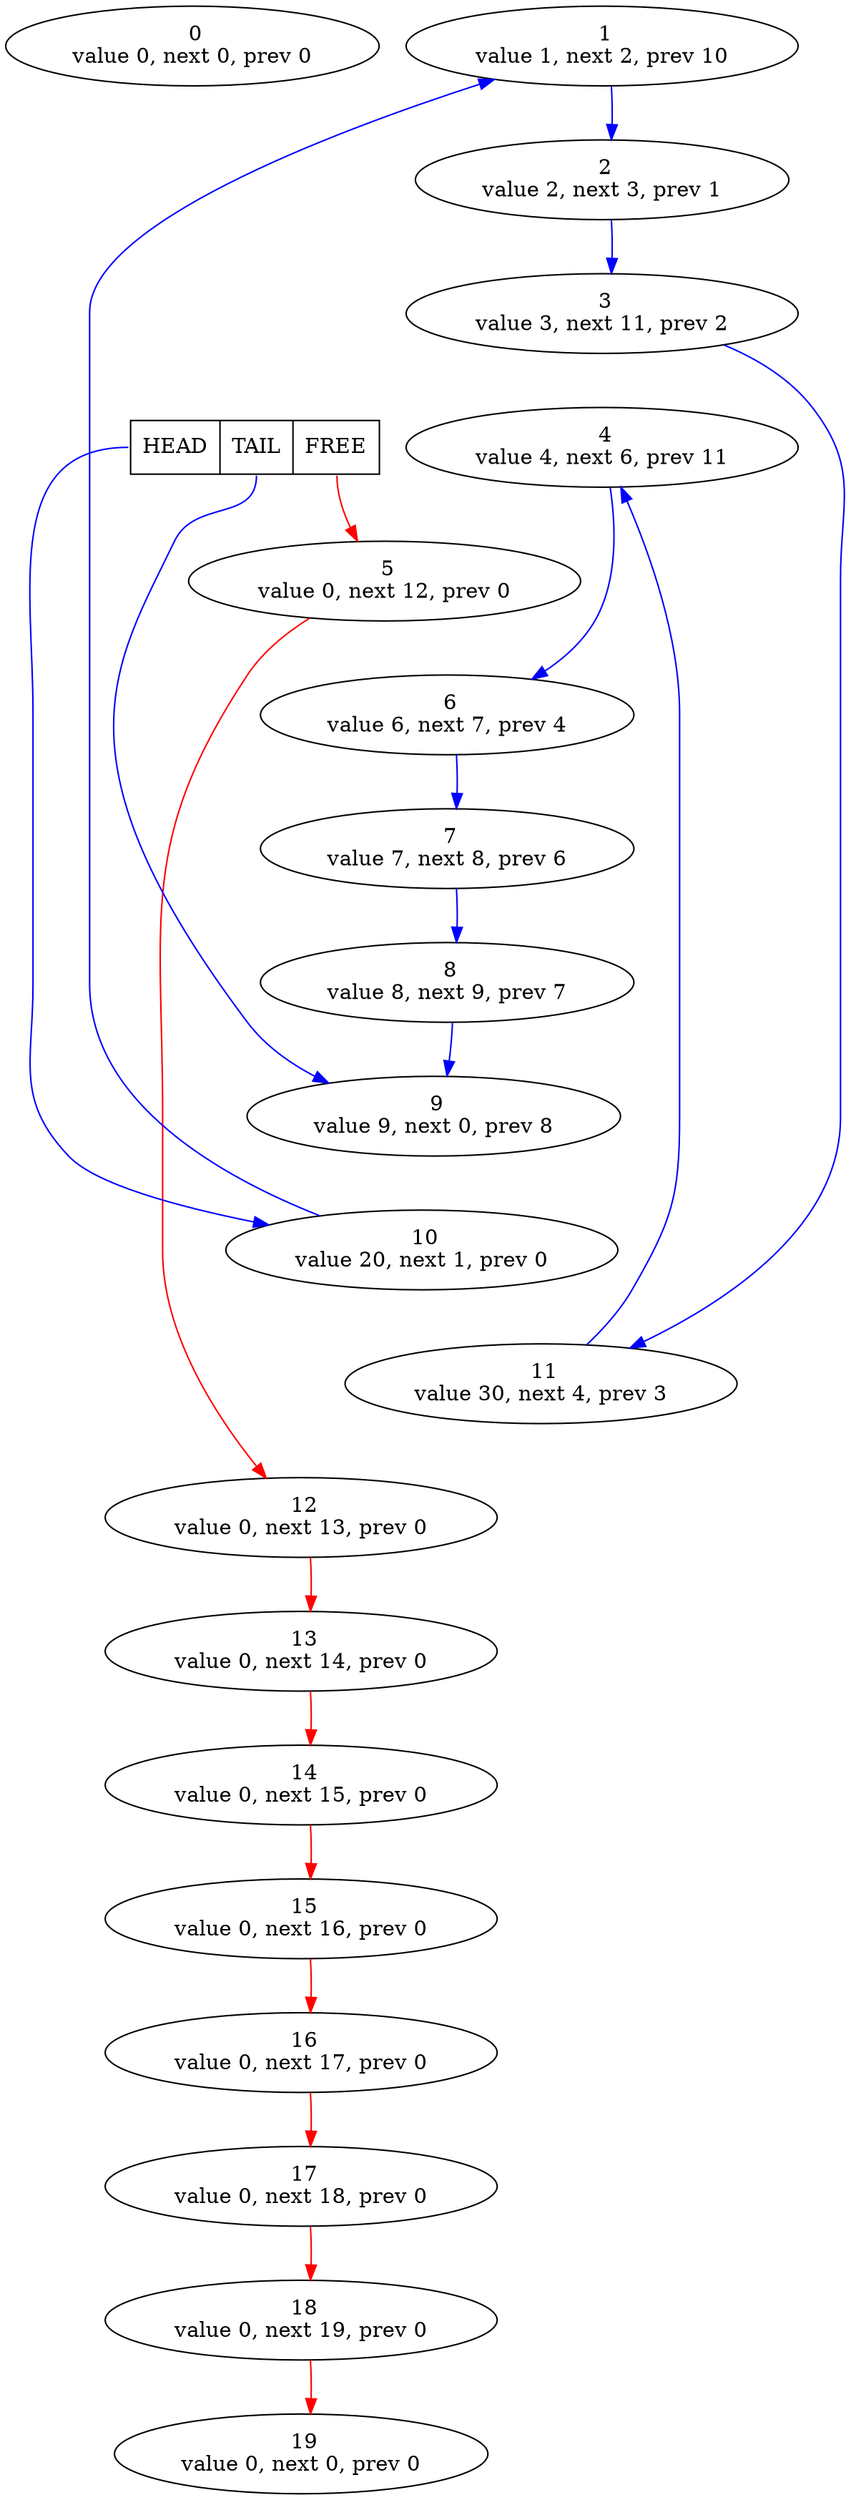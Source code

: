	digraph dump_graph{
	rankdir=HR;
	0 [shape = "ellipse", label = " 0\nvalue 0, next 0, prev 0"];
	1 [shape = "ellipse", label = " 1\nvalue 1, next 2, prev 10"];
	2 [shape = "ellipse", label = " 2\nvalue 2, next 3, prev 1"];
	1 -> 2[style=invis];
	3 [shape = "ellipse", label = " 3\nvalue 3, next 11, prev 2"];
	2 -> 3[style=invis];
	4 [shape = "ellipse", label = " 4\nvalue 4, next 6, prev 11"];
	3 -> 4[style=invis];
	5 [shape = "ellipse", label = " 5\nvalue 0, next 12, prev 0"];
	4 -> 5[style=invis];
	6 [shape = "ellipse", label = " 6\nvalue 6, next 7, prev 4"];
	5 -> 6[style=invis];
	7 [shape = "ellipse", label = " 7\nvalue 7, next 8, prev 6"];
	6 -> 7[style=invis];
	8 [shape = "ellipse", label = " 8\nvalue 8, next 9, prev 7"];
	7 -> 8[style=invis];
	9 [shape = "ellipse", label = " 9\nvalue 9, next 0, prev 8"];
	8 -> 9[style=invis];
	10 [shape = "ellipse", label = " 10\nvalue 20, next 1, prev 0"];
	9 -> 10[style=invis];
	11 [shape = "ellipse", label = " 11\nvalue 30, next 4, prev 3"];
	10 -> 11[style=invis];
	12 [shape = "ellipse", label = " 12\nvalue 0, next 13, prev 0"];
	11 -> 12[style=invis];
	13 [shape = "ellipse", label = " 13\nvalue 0, next 14, prev 0"];
	12 -> 13[style=invis];
	14 [shape = "ellipse", label = " 14\nvalue 0, next 15, prev 0"];
	13 -> 14[style=invis];
	15 [shape = "ellipse", label = " 15\nvalue 0, next 16, prev 0"];
	14 -> 15[style=invis];
	16 [shape = "ellipse", label = " 16\nvalue 0, next 17, prev 0"];
	15 -> 16[style=invis];
	17 [shape = "ellipse", label = " 17\nvalue 0, next 18, prev 0"];
	16 -> 17[style=invis];
	18 [shape = "ellipse", label = " 18\nvalue 0, next 19, prev 0"];
	17 -> 18[style=invis];
	19 [shape = "ellipse", label = " 19\nvalue 0, next 0, prev 0"];
	18 -> 19[style=invis];
	INFO [shape = record, label = " <hd> HEAD | <tl> TAIL | <fr> FREE"];
	INFO: <hd> -> 10 [color= "blue"];
	INFO: <tl> -> 9 [color= "blue"];
	INFO: <fr> -> 5 [color= "red"];
	10 -> 1 [color= "blue"];
	1 -> 2 [color= "blue"];
	2 -> 3 [color= "blue"];
	3 -> 11 [color= "blue"];
	11 -> 4 [color= "blue"];
	4 -> 6 [color= "blue"];
	6 -> 7 [color= "blue"];
	7 -> 8 [color= "blue"];
	8 -> 9 [color= "blue"];
	5 -> 12 [color= "red"];
	12 -> 13 [color= "red"];
	13 -> 14 [color= "red"];
	14 -> 15 [color= "red"];
	15 -> 16 [color= "red"];
	16 -> 17 [color= "red"];
	17 -> 18 [color= "red"];
	18 -> 19 [color= "red"];
}